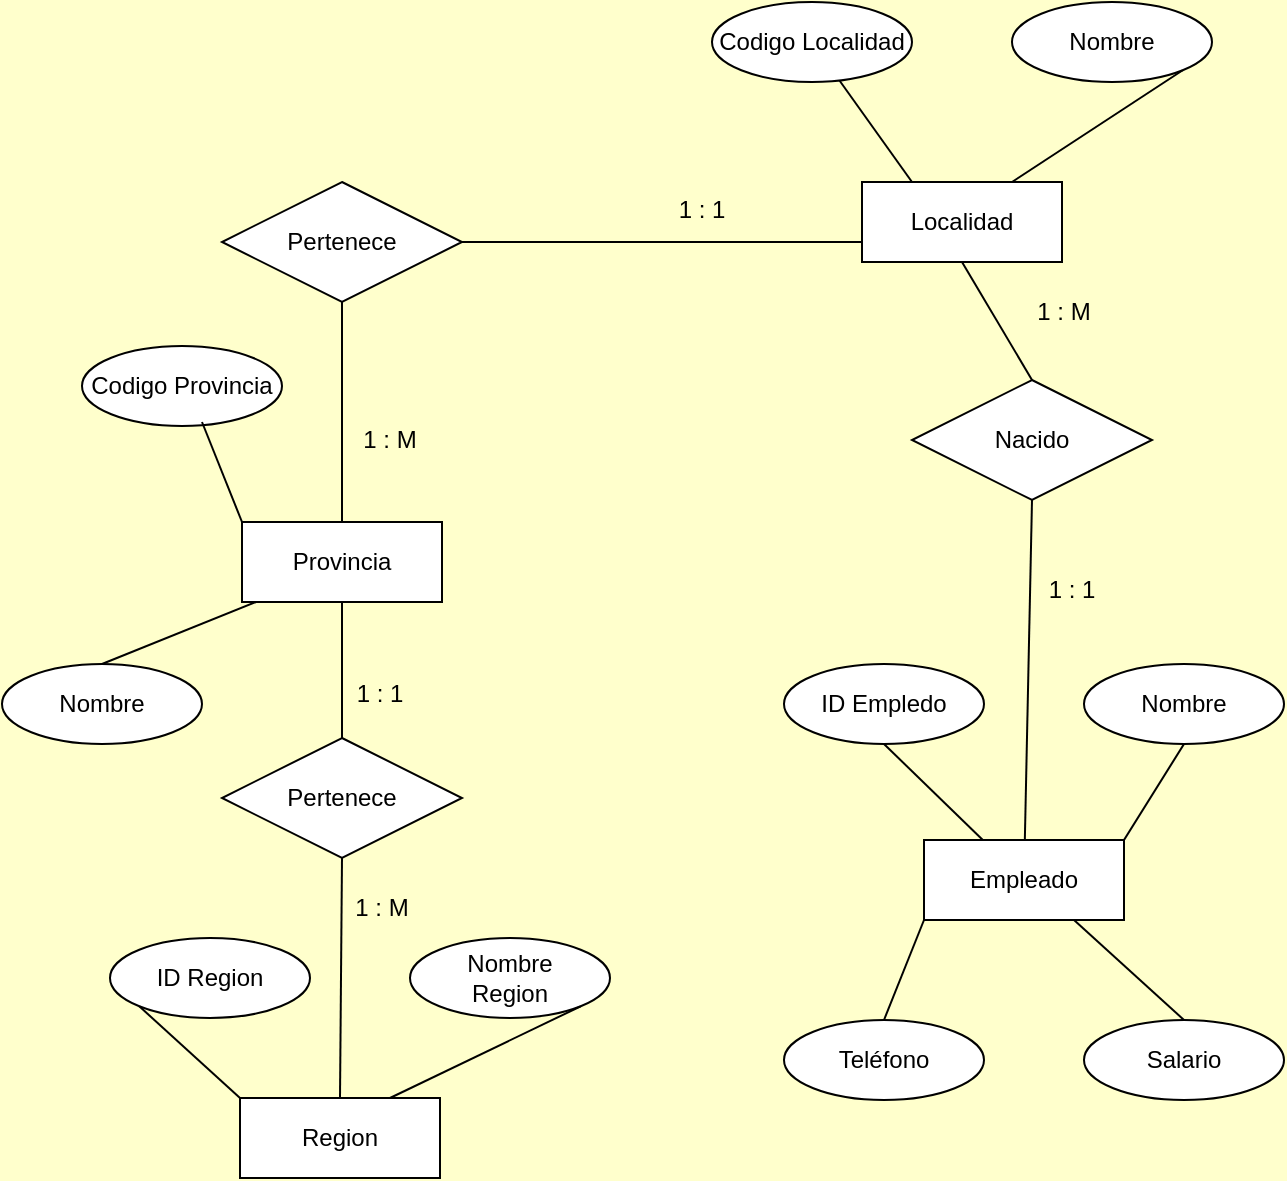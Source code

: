 <mxfile version="17.2.4" type="device"><diagram id="R2lEEEUBdFMjLlhIrx00" name="Page-1"><mxGraphModel dx="1102" dy="695" grid="1" gridSize="10" guides="1" tooltips="1" connect="1" arrows="1" fold="1" page="1" pageScale="1" pageWidth="850" pageHeight="1100" background="#FFFFCC" math="0" shadow="0" extFonts="Permanent Marker^https://fonts.googleapis.com/css?family=Permanent+Marker"><root><mxCell id="0"/><mxCell id="1" parent="0"/><mxCell id="q3_s1_g2DS0dW8JLRsO9-1" value="Region" style="whiteSpace=wrap;html=1;align=center;" parent="1" vertex="1"><mxGeometry x="139" y="589" width="100" height="40" as="geometry"/></mxCell><mxCell id="q3_s1_g2DS0dW8JLRsO9-2" value="Localidad" style="whiteSpace=wrap;html=1;align=center;" parent="1" vertex="1"><mxGeometry x="450" y="131" width="100" height="40" as="geometry"/></mxCell><mxCell id="q3_s1_g2DS0dW8JLRsO9-3" value="Provincia" style="whiteSpace=wrap;html=1;align=center;" parent="1" vertex="1"><mxGeometry x="140" y="301" width="100" height="40" as="geometry"/></mxCell><mxCell id="q3_s1_g2DS0dW8JLRsO9-4" value="ID Region" style="ellipse;whiteSpace=wrap;html=1;align=center;" parent="1" vertex="1"><mxGeometry x="74" y="509" width="100" height="40" as="geometry"/></mxCell><mxCell id="q3_s1_g2DS0dW8JLRsO9-5" value="Nombre&lt;br&gt;Region" style="ellipse;whiteSpace=wrap;html=1;align=center;" parent="1" vertex="1"><mxGeometry x="224" y="509" width="100" height="40" as="geometry"/></mxCell><mxCell id="q3_s1_g2DS0dW8JLRsO9-8" value="Codigo Localidad" style="ellipse;whiteSpace=wrap;html=1;align=center;" parent="1" vertex="1"><mxGeometry x="375" y="41" width="100" height="40" as="geometry"/></mxCell><mxCell id="q3_s1_g2DS0dW8JLRsO9-9" value="Nombre" style="ellipse;whiteSpace=wrap;html=1;align=center;" parent="1" vertex="1"><mxGeometry x="525" y="41" width="100" height="40" as="geometry"/></mxCell><mxCell id="q3_s1_g2DS0dW8JLRsO9-10" value="Codigo Provincia" style="ellipse;whiteSpace=wrap;html=1;align=center;" parent="1" vertex="1"><mxGeometry x="60" y="213" width="100" height="40" as="geometry"/></mxCell><mxCell id="q3_s1_g2DS0dW8JLRsO9-11" value="Nombre" style="ellipse;whiteSpace=wrap;html=1;align=center;" parent="1" vertex="1"><mxGeometry x="20" y="372" width="100" height="40" as="geometry"/></mxCell><mxCell id="q3_s1_g2DS0dW8JLRsO9-14" value="" style="endArrow=none;html=1;rounded=0;entryX=0;entryY=1;entryDx=0;entryDy=0;exitX=0;exitY=0;exitDx=0;exitDy=0;" parent="1" source="q3_s1_g2DS0dW8JLRsO9-1" target="q3_s1_g2DS0dW8JLRsO9-4" edge="1"><mxGeometry width="50" height="50" relative="1" as="geometry"><mxPoint x="424" y="779" as="sourcePoint"/><mxPoint x="474" y="729" as="targetPoint"/></mxGeometry></mxCell><mxCell id="q3_s1_g2DS0dW8JLRsO9-15" value="" style="endArrow=none;html=1;rounded=0;entryX=1;entryY=1;entryDx=0;entryDy=0;exitX=0.75;exitY=0;exitDx=0;exitDy=0;" parent="1" source="q3_s1_g2DS0dW8JLRsO9-1" target="q3_s1_g2DS0dW8JLRsO9-5" edge="1"><mxGeometry width="50" height="50" relative="1" as="geometry"><mxPoint x="424" y="779" as="sourcePoint"/><mxPoint x="474" y="729" as="targetPoint"/></mxGeometry></mxCell><mxCell id="q3_s1_g2DS0dW8JLRsO9-18" value="" style="endArrow=none;html=1;rounded=0;exitX=0.25;exitY=0;exitDx=0;exitDy=0;" parent="1" source="q3_s1_g2DS0dW8JLRsO9-2" target="q3_s1_g2DS0dW8JLRsO9-8" edge="1"><mxGeometry width="50" height="50" relative="1" as="geometry"><mxPoint x="390" y="241" as="sourcePoint"/><mxPoint x="430" y="91" as="targetPoint"/></mxGeometry></mxCell><mxCell id="q3_s1_g2DS0dW8JLRsO9-19" value="" style="endArrow=none;html=1;rounded=0;entryX=1;entryY=1;entryDx=0;entryDy=0;exitX=0.75;exitY=0;exitDx=0;exitDy=0;" parent="1" source="q3_s1_g2DS0dW8JLRsO9-2" target="q3_s1_g2DS0dW8JLRsO9-9" edge="1"><mxGeometry width="50" height="50" relative="1" as="geometry"><mxPoint x="390" y="241" as="sourcePoint"/><mxPoint x="440" y="191" as="targetPoint"/></mxGeometry></mxCell><mxCell id="q3_s1_g2DS0dW8JLRsO9-20" value="" style="endArrow=none;html=1;rounded=0;exitX=0;exitY=0;exitDx=0;exitDy=0;" parent="1" source="q3_s1_g2DS0dW8JLRsO9-3" edge="1"><mxGeometry width="50" height="50" relative="1" as="geometry"><mxPoint x="400" y="151" as="sourcePoint"/><mxPoint x="120" y="251" as="targetPoint"/></mxGeometry></mxCell><mxCell id="PMCSUsBCUrXphebRF8XY-1" value="Empleado" style="whiteSpace=wrap;html=1;align=center;" vertex="1" parent="1"><mxGeometry x="481" y="460" width="100" height="40" as="geometry"/></mxCell><mxCell id="PMCSUsBCUrXphebRF8XY-2" value="ID Empledo" style="ellipse;whiteSpace=wrap;html=1;align=center;" vertex="1" parent="1"><mxGeometry x="411" y="372" width="100" height="40" as="geometry"/></mxCell><mxCell id="PMCSUsBCUrXphebRF8XY-3" value="Nombre" style="ellipse;whiteSpace=wrap;html=1;align=center;" vertex="1" parent="1"><mxGeometry x="561" y="372" width="100" height="40" as="geometry"/></mxCell><mxCell id="PMCSUsBCUrXphebRF8XY-4" value="Teléfono" style="ellipse;whiteSpace=wrap;html=1;align=center;" vertex="1" parent="1"><mxGeometry x="411" y="550" width="100" height="40" as="geometry"/></mxCell><mxCell id="PMCSUsBCUrXphebRF8XY-5" value="Salario" style="ellipse;whiteSpace=wrap;html=1;align=center;" vertex="1" parent="1"><mxGeometry x="561" y="550" width="100" height="40" as="geometry"/></mxCell><mxCell id="PMCSUsBCUrXphebRF8XY-6" value="" style="endArrow=none;html=1;rounded=0;entryX=0.5;entryY=1;entryDx=0;entryDy=0;" edge="1" parent="1" source="PMCSUsBCUrXphebRF8XY-1" target="PMCSUsBCUrXphebRF8XY-2"><mxGeometry width="50" height="50" relative="1" as="geometry"><mxPoint x="291" y="380" as="sourcePoint"/><mxPoint x="341" y="330" as="targetPoint"/></mxGeometry></mxCell><mxCell id="PMCSUsBCUrXphebRF8XY-7" value="" style="endArrow=none;html=1;rounded=0;entryX=0.5;entryY=1;entryDx=0;entryDy=0;exitX=1;exitY=0;exitDx=0;exitDy=0;" edge="1" parent="1" source="PMCSUsBCUrXphebRF8XY-1" target="PMCSUsBCUrXphebRF8XY-3"><mxGeometry width="50" height="50" relative="1" as="geometry"><mxPoint x="291" y="380" as="sourcePoint"/><mxPoint x="341" y="330" as="targetPoint"/></mxGeometry></mxCell><mxCell id="PMCSUsBCUrXphebRF8XY-8" value="" style="endArrow=none;html=1;rounded=0;entryX=0;entryY=1;entryDx=0;entryDy=0;exitX=0.5;exitY=0;exitDx=0;exitDy=0;" edge="1" parent="1" source="PMCSUsBCUrXphebRF8XY-4" target="PMCSUsBCUrXphebRF8XY-1"><mxGeometry width="50" height="50" relative="1" as="geometry"><mxPoint x="291" y="380" as="sourcePoint"/><mxPoint x="341" y="330" as="targetPoint"/></mxGeometry></mxCell><mxCell id="PMCSUsBCUrXphebRF8XY-9" value="" style="endArrow=none;html=1;rounded=0;entryX=0.75;entryY=1;entryDx=0;entryDy=0;exitX=0.5;exitY=0;exitDx=0;exitDy=0;" edge="1" parent="1" source="PMCSUsBCUrXphebRF8XY-5" target="PMCSUsBCUrXphebRF8XY-1"><mxGeometry width="50" height="50" relative="1" as="geometry"><mxPoint x="291" y="380" as="sourcePoint"/><mxPoint x="341" y="330" as="targetPoint"/></mxGeometry></mxCell><mxCell id="PMCSUsBCUrXphebRF8XY-10" value="Nacido" style="shape=rhombus;perimeter=rhombusPerimeter;whiteSpace=wrap;html=1;align=center;" vertex="1" parent="1"><mxGeometry x="475" y="230" width="120" height="60" as="geometry"/></mxCell><mxCell id="PMCSUsBCUrXphebRF8XY-11" value="" style="endArrow=none;html=1;rounded=0;entryX=0.5;entryY=1;entryDx=0;entryDy=0;" edge="1" parent="1" source="PMCSUsBCUrXphebRF8XY-1" target="PMCSUsBCUrXphebRF8XY-10"><mxGeometry width="50" height="50" relative="1" as="geometry"><mxPoint x="291" y="380" as="sourcePoint"/><mxPoint x="341" y="330" as="targetPoint"/></mxGeometry></mxCell><mxCell id="PMCSUsBCUrXphebRF8XY-12" value="" style="endArrow=none;html=1;rounded=0;entryX=0.5;entryY=1;entryDx=0;entryDy=0;exitX=0.5;exitY=0;exitDx=0;exitDy=0;" edge="1" parent="1" source="PMCSUsBCUrXphebRF8XY-10" target="q3_s1_g2DS0dW8JLRsO9-2"><mxGeometry width="50" height="50" relative="1" as="geometry"><mxPoint x="291" y="380" as="sourcePoint"/><mxPoint x="341" y="330" as="targetPoint"/></mxGeometry></mxCell><mxCell id="PMCSUsBCUrXphebRF8XY-13" value="Pertenece" style="shape=rhombus;perimeter=rhombusPerimeter;whiteSpace=wrap;html=1;align=center;" vertex="1" parent="1"><mxGeometry x="130" y="131" width="120" height="60" as="geometry"/></mxCell><mxCell id="PMCSUsBCUrXphebRF8XY-14" value="" style="endArrow=none;html=1;rounded=0;entryX=0.5;entryY=1;entryDx=0;entryDy=0;" edge="1" parent="1" target="PMCSUsBCUrXphebRF8XY-13"><mxGeometry width="50" height="50" relative="1" as="geometry"><mxPoint x="190" y="301" as="sourcePoint"/><mxPoint x="-4" y="210" as="targetPoint"/></mxGeometry></mxCell><mxCell id="PMCSUsBCUrXphebRF8XY-16" value="1 : 1" style="text;html=1;strokeColor=none;fillColor=none;align=center;verticalAlign=middle;whiteSpace=wrap;rounded=0;" vertex="1" parent="1"><mxGeometry x="525" y="320" width="60" height="30" as="geometry"/></mxCell><mxCell id="PMCSUsBCUrXphebRF8XY-17" value="1 : M" style="text;html=1;strokeColor=none;fillColor=none;align=center;verticalAlign=middle;whiteSpace=wrap;rounded=0;" vertex="1" parent="1"><mxGeometry x="521" y="181" width="60" height="30" as="geometry"/></mxCell><mxCell id="PMCSUsBCUrXphebRF8XY-18" value="1 : 1" style="text;html=1;strokeColor=none;fillColor=none;align=center;verticalAlign=middle;whiteSpace=wrap;rounded=0;" vertex="1" parent="1"><mxGeometry x="340" y="130" width="60" height="30" as="geometry"/></mxCell><mxCell id="PMCSUsBCUrXphebRF8XY-19" value="1 : M" style="text;html=1;strokeColor=none;fillColor=none;align=center;verticalAlign=middle;whiteSpace=wrap;rounded=0;" vertex="1" parent="1"><mxGeometry x="184" y="245" width="60" height="30" as="geometry"/></mxCell><mxCell id="PMCSUsBCUrXphebRF8XY-24" value="" style="endArrow=none;html=1;rounded=0;entryX=0;entryY=0.75;entryDx=0;entryDy=0;exitX=1;exitY=0.5;exitDx=0;exitDy=0;" edge="1" parent="1" source="PMCSUsBCUrXphebRF8XY-13" target="q3_s1_g2DS0dW8JLRsO9-2"><mxGeometry width="50" height="50" relative="1" as="geometry"><mxPoint x="400" y="430" as="sourcePoint"/><mxPoint x="450" y="380" as="targetPoint"/></mxGeometry></mxCell><mxCell id="PMCSUsBCUrXphebRF8XY-25" value="" style="endArrow=none;html=1;rounded=0;exitX=0.5;exitY=0;exitDx=0;exitDy=0;entryX=0.07;entryY=1;entryDx=0;entryDy=0;entryPerimeter=0;" edge="1" parent="1" source="q3_s1_g2DS0dW8JLRsO9-11" target="q3_s1_g2DS0dW8JLRsO9-3"><mxGeometry width="50" height="50" relative="1" as="geometry"><mxPoint x="400" y="430" as="sourcePoint"/><mxPoint x="450" y="380" as="targetPoint"/></mxGeometry></mxCell><mxCell id="PMCSUsBCUrXphebRF8XY-26" value="Pertenece" style="shape=rhombus;perimeter=rhombusPerimeter;whiteSpace=wrap;html=1;align=center;" vertex="1" parent="1"><mxGeometry x="130" y="409" width="120" height="60" as="geometry"/></mxCell><mxCell id="PMCSUsBCUrXphebRF8XY-27" value="" style="endArrow=none;html=1;rounded=0;entryX=0.5;entryY=1;entryDx=0;entryDy=0;exitX=0.5;exitY=0;exitDx=0;exitDy=0;" edge="1" parent="1" source="PMCSUsBCUrXphebRF8XY-26" target="q3_s1_g2DS0dW8JLRsO9-3"><mxGeometry width="50" height="50" relative="1" as="geometry"><mxPoint x="400" y="430" as="sourcePoint"/><mxPoint x="450" y="380" as="targetPoint"/></mxGeometry></mxCell><mxCell id="PMCSUsBCUrXphebRF8XY-28" value="" style="endArrow=none;html=1;rounded=0;entryX=0.5;entryY=1;entryDx=0;entryDy=0;exitX=0.5;exitY=0;exitDx=0;exitDy=0;" edge="1" parent="1" source="q3_s1_g2DS0dW8JLRsO9-1" target="PMCSUsBCUrXphebRF8XY-26"><mxGeometry width="50" height="50" relative="1" as="geometry"><mxPoint x="194" y="589" as="sourcePoint"/><mxPoint x="244" y="539" as="targetPoint"/></mxGeometry></mxCell><mxCell id="PMCSUsBCUrXphebRF8XY-30" value="1 : 1" style="text;html=1;strokeColor=none;fillColor=none;align=center;verticalAlign=middle;whiteSpace=wrap;rounded=0;" vertex="1" parent="1"><mxGeometry x="179" y="372" width="60" height="30" as="geometry"/></mxCell><mxCell id="PMCSUsBCUrXphebRF8XY-31" value="1 : M" style="text;html=1;strokeColor=none;fillColor=none;align=center;verticalAlign=middle;whiteSpace=wrap;rounded=0;" vertex="1" parent="1"><mxGeometry x="180" y="479" width="60" height="30" as="geometry"/></mxCell></root></mxGraphModel></diagram></mxfile>